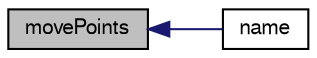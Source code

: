 digraph "movePoints"
{
  bgcolor="transparent";
  edge [fontname="FreeSans",fontsize="10",labelfontname="FreeSans",labelfontsize="10"];
  node [fontname="FreeSans",fontsize="10",shape=record];
  rankdir="LR";
  Node1226 [label="movePoints",height=0.2,width=0.4,color="black", fillcolor="grey75", style="filled", fontcolor="black"];
  Node1226 -> Node1227 [dir="back",color="midnightblue",fontsize="10",style="solid",fontname="FreeSans"];
  Node1227 [label="name",height=0.2,width=0.4,color="black",URL="$a28706.html#a754ce9966caae1ee331378bf4a87269b",tooltip="Return name of the set of field averages. "];
}
